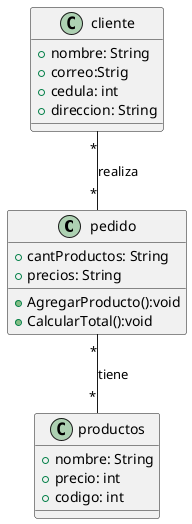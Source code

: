 @startuml

class pedido{
    +cantProductos: String
    +precios: String
    +AgregarProducto():void
    +CalcularTotal():void
}

class productos{
    +nombre: String
    +precio: int
    +codigo: int
}

class cliente{
   +nombre: String
   +correo:Strig
   +cedula: int
   +direccion: String
}

cliente "*"--"*" pedido:realiza
pedido "*"--"*" productos:tiene
@enduml